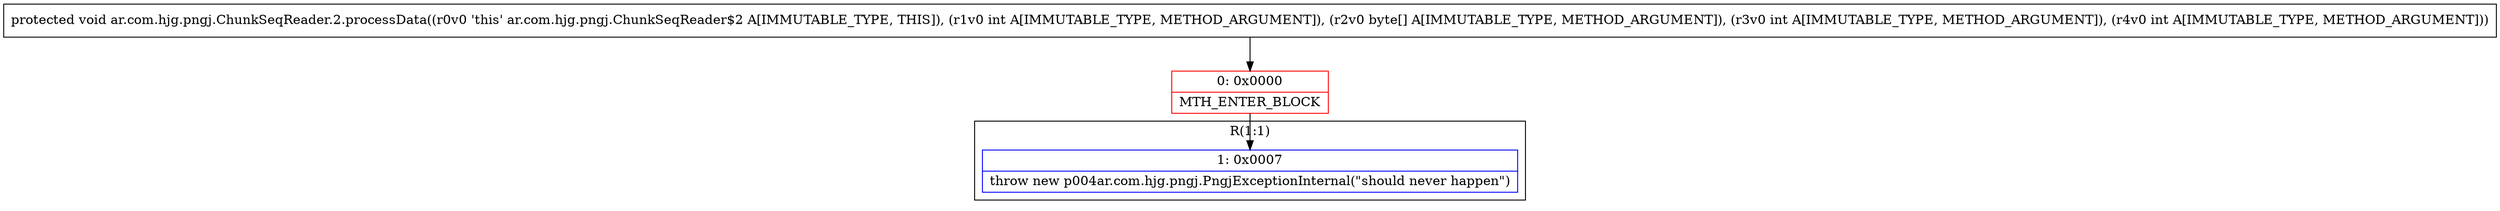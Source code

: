 digraph "CFG forar.com.hjg.pngj.ChunkSeqReader.2.processData(I[BII)V" {
subgraph cluster_Region_970343791 {
label = "R(1:1)";
node [shape=record,color=blue];
Node_1 [shape=record,label="{1\:\ 0x0007|throw new p004ar.com.hjg.pngj.PngjExceptionInternal(\"should never happen\")\l}"];
}
Node_0 [shape=record,color=red,label="{0\:\ 0x0000|MTH_ENTER_BLOCK\l}"];
MethodNode[shape=record,label="{protected void ar.com.hjg.pngj.ChunkSeqReader.2.processData((r0v0 'this' ar.com.hjg.pngj.ChunkSeqReader$2 A[IMMUTABLE_TYPE, THIS]), (r1v0 int A[IMMUTABLE_TYPE, METHOD_ARGUMENT]), (r2v0 byte[] A[IMMUTABLE_TYPE, METHOD_ARGUMENT]), (r3v0 int A[IMMUTABLE_TYPE, METHOD_ARGUMENT]), (r4v0 int A[IMMUTABLE_TYPE, METHOD_ARGUMENT])) }"];
MethodNode -> Node_0;
Node_0 -> Node_1;
}

